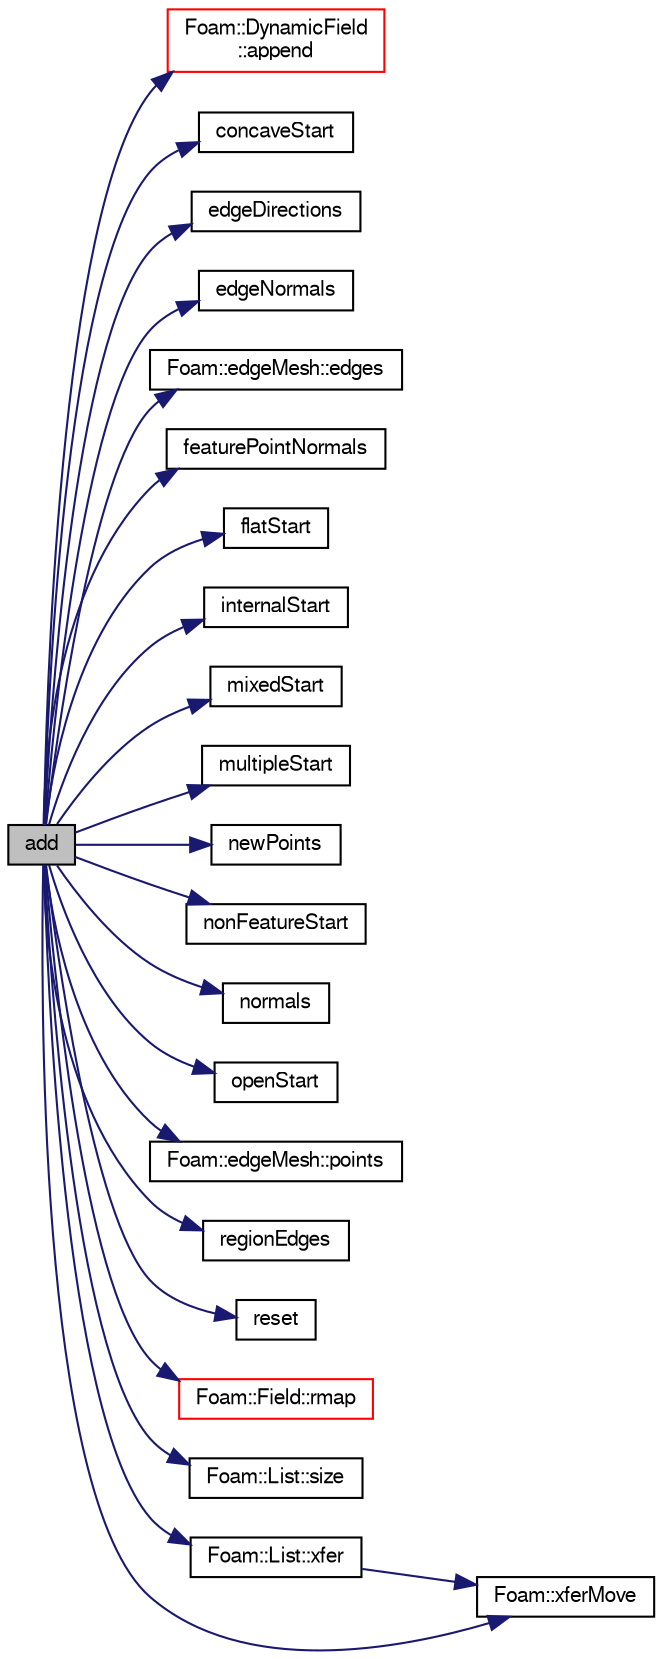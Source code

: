 digraph "add"
{
  bgcolor="transparent";
  edge [fontname="FreeSans",fontsize="10",labelfontname="FreeSans",labelfontsize="10"];
  node [fontname="FreeSans",fontsize="10",shape=record];
  rankdir="LR";
  Node1 [label="add",height=0.2,width=0.4,color="black", fillcolor="grey75", style="filled" fontcolor="black"];
  Node1 -> Node2 [color="midnightblue",fontsize="10",style="solid",fontname="FreeSans"];
  Node2 [label="Foam::DynamicField\l::append",height=0.2,width=0.4,color="red",URL="$a00575.html#a13502d5ef5b1f4dd51744972bd50c759",tooltip="Append an element at the end of the list. "];
  Node1 -> Node3 [color="midnightblue",fontsize="10",style="solid",fontname="FreeSans"];
  Node3 [label="concaveStart",height=0.2,width=0.4,color="black",URL="$a00678.html#a2a106c6a55b13731a62e6b0a77049b3d",tooltip="Return the index of the start of the concave feature points. "];
  Node1 -> Node4 [color="midnightblue",fontsize="10",style="solid",fontname="FreeSans"];
  Node4 [label="edgeDirections",height=0.2,width=0.4,color="black",URL="$a00678.html#aacadbd8d3d6f812df567e77ae66298b1",tooltip="Return the edgeDirection vectors. "];
  Node1 -> Node5 [color="midnightblue",fontsize="10",style="solid",fontname="FreeSans"];
  Node5 [label="edgeNormals",height=0.2,width=0.4,color="black",URL="$a00678.html#affb3a0446a3e9f8ad9b4147adac09d38",tooltip="Return the indices of the normals that are adjacent to the. "];
  Node1 -> Node6 [color="midnightblue",fontsize="10",style="solid",fontname="FreeSans"];
  Node6 [label="Foam::edgeMesh::edges",height=0.2,width=0.4,color="black",URL="$a00595.html#aae82d34fe433288eb6b1f9dea53675c8",tooltip="Return edges. "];
  Node1 -> Node7 [color="midnightblue",fontsize="10",style="solid",fontname="FreeSans"];
  Node7 [label="featurePointNormals",height=0.2,width=0.4,color="black",URL="$a00678.html#a0c5de39953292dd8569bc209345d0018",tooltip="Return the indices of the normals that are adjacent to the. "];
  Node1 -> Node8 [color="midnightblue",fontsize="10",style="solid",fontname="FreeSans"];
  Node8 [label="flatStart",height=0.2,width=0.4,color="black",URL="$a00678.html#a384d153ec0f52caf0b428f12bbc3966d",tooltip="Return the index of the start of the flat feature edges. "];
  Node1 -> Node9 [color="midnightblue",fontsize="10",style="solid",fontname="FreeSans"];
  Node9 [label="internalStart",height=0.2,width=0.4,color="black",URL="$a00678.html#a4fc321b33a135fe47f358f7ed38c6235",tooltip="Return the index of the start of the internal feature edges. "];
  Node1 -> Node10 [color="midnightblue",fontsize="10",style="solid",fontname="FreeSans"];
  Node10 [label="mixedStart",height=0.2,width=0.4,color="black",URL="$a00678.html#afd69aed256170f8f1a1500d9ee4ce5ea",tooltip="Return the index of the start of the mixed type feature points. "];
  Node1 -> Node11 [color="midnightblue",fontsize="10",style="solid",fontname="FreeSans"];
  Node11 [label="multipleStart",height=0.2,width=0.4,color="black",URL="$a00678.html#a4fb0502610abbdbf53f1a29f01056f44",tooltip="Return the index of the start of the multiply-connected feature. "];
  Node1 -> Node12 [color="midnightblue",fontsize="10",style="solid",fontname="FreeSans"];
  Node12 [label="newPoints",height=0.2,width=0.4,color="black",URL="$a03877.html#a0255157da5c6e351ac2f91500e564bc6"];
  Node1 -> Node13 [color="midnightblue",fontsize="10",style="solid",fontname="FreeSans"];
  Node13 [label="nonFeatureStart",height=0.2,width=0.4,color="black",URL="$a00678.html#a4c970fb36362d63025bb98a9ce2364dd",tooltip="Return the index of the start of the non-feature points. "];
  Node1 -> Node14 [color="midnightblue",fontsize="10",style="solid",fontname="FreeSans"];
  Node14 [label="normals",height=0.2,width=0.4,color="black",URL="$a00678.html#ab2c57501899007a9de166f3b9ac23ef0",tooltip="Return the normals of the surfaces adjacent to the feature edges. "];
  Node1 -> Node15 [color="midnightblue",fontsize="10",style="solid",fontname="FreeSans"];
  Node15 [label="openStart",height=0.2,width=0.4,color="black",URL="$a00678.html#a8cc1462caee7053cd4d33db165798d09",tooltip="Return the index of the start of the open feature edges. "];
  Node1 -> Node16 [color="midnightblue",fontsize="10",style="solid",fontname="FreeSans"];
  Node16 [label="Foam::edgeMesh::points",height=0.2,width=0.4,color="black",URL="$a00595.html#a084ae534298576408f063a6b3b820959",tooltip="Return points. "];
  Node1 -> Node17 [color="midnightblue",fontsize="10",style="solid",fontname="FreeSans"];
  Node17 [label="regionEdges",height=0.2,width=0.4,color="black",URL="$a00678.html#a5bc422f2e6ae7b42f7da781c2c485044",tooltip="Return the feature edges which are on the boundary between. "];
  Node1 -> Node18 [color="midnightblue",fontsize="10",style="solid",fontname="FreeSans"];
  Node18 [label="reset",height=0.2,width=0.4,color="black",URL="$a04077.html#a1383acf87f03989d9a655a415d499403"];
  Node1 -> Node19 [color="midnightblue",fontsize="10",style="solid",fontname="FreeSans"];
  Node19 [label="Foam::Field::rmap",height=0.2,width=0.4,color="red",URL="$a00733.html#ae5cdfcd538daa5fa35fc0c2d7969c1eb",tooltip="1 to 1 reverse-map from the given field "];
  Node1 -> Node20 [color="midnightblue",fontsize="10",style="solid",fontname="FreeSans"];
  Node20 [label="Foam::List::size",height=0.2,width=0.4,color="black",URL="$a01325.html#a8a5f6fa29bd4b500caf186f60245b384",tooltip="Override size to be inconsistent with allocated storage. "];
  Node1 -> Node21 [color="midnightblue",fontsize="10",style="solid",fontname="FreeSans"];
  Node21 [label="Foam::List::xfer",height=0.2,width=0.4,color="black",URL="$a01325.html#a48f43ee271fb2edb0fb241b72af0e59c",tooltip="Transfer contents to the Xfer container. "];
  Node21 -> Node22 [color="midnightblue",fontsize="10",style="solid",fontname="FreeSans"];
  Node22 [label="Foam::xferMove",height=0.2,width=0.4,color="black",URL="$a10237.html#ae3ad39ee5ad896e6d3c0f137ecd12abb"];
  Node1 -> Node22 [color="midnightblue",fontsize="10",style="solid",fontname="FreeSans"];
}
